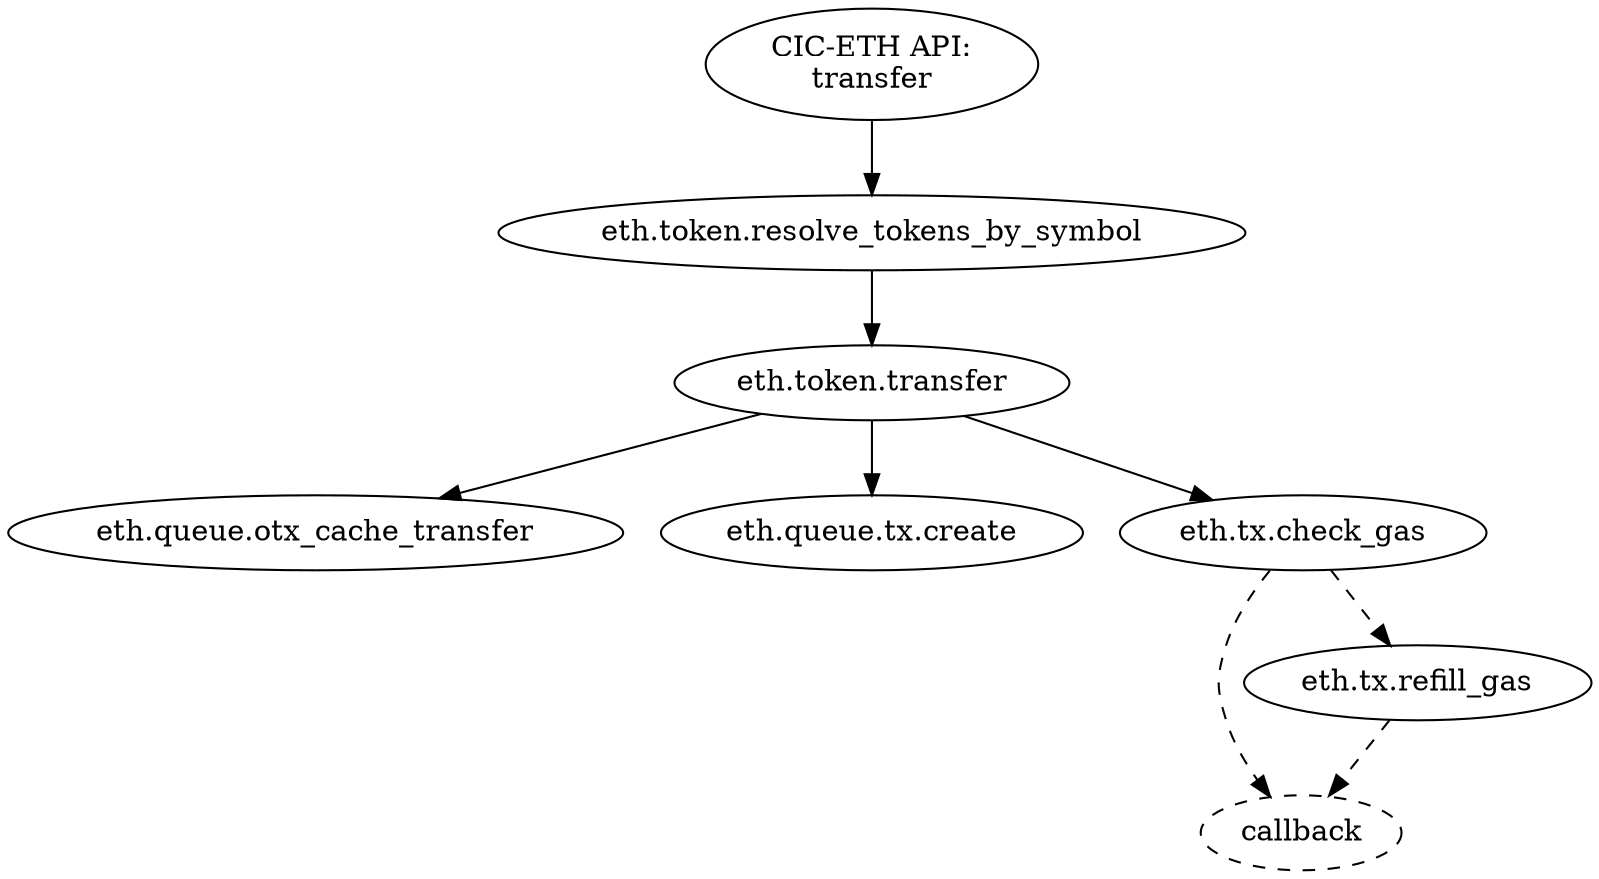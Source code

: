 digraph {

	send [
		label="CIC-ETH API:\ntransfer";
		shape="ellipse";
	];

	callback [
		label="callback";
		shape="ellipse";
		style="dashed";
	];

	send -> "eth.token.resolve_tokens_by_symbol"
	"eth.token.resolve_tokens_by_symbol" -> "eth.token.transfer" -> "eth.queue.otx_cache_transfer";
	"eth.token.transfer" -> "eth.queue.tx.create";
	"eth.token.transfer" -> "eth.tx.check_gas";
	"eth.tx.check_gas" -> "eth.tx.refill_gas" [ style="dashed" ];
	"eth.tx.check_gas" -> callback [ style="dashed" ];
	"eth.tx.refill_gas" -> callback [ style="dashed" ];

}
